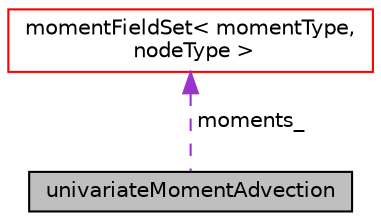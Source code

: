 digraph "univariateMomentAdvection"
{
  bgcolor="transparent";
  edge [fontname="Helvetica",fontsize="10",labelfontname="Helvetica",labelfontsize="10"];
  node [fontname="Helvetica",fontsize="10",shape=record];
  Node1 [label="univariateMomentAdvection",height=0.2,width=0.4,color="black", fillcolor="grey75", style="filled", fontcolor="black"];
  Node2 -> Node1 [dir="back",color="darkorchid3",fontsize="10",style="dashed",label=" moments_" ,fontname="Helvetica"];
  Node2 [label="momentFieldSet\< momentType,\l nodeType \>",height=0.2,width=0.4,color="red",URL="$a00096.html",tooltip="Stores a list of moments, with a Map<label> that takes a label key and returns the index into the lis..."];
}
